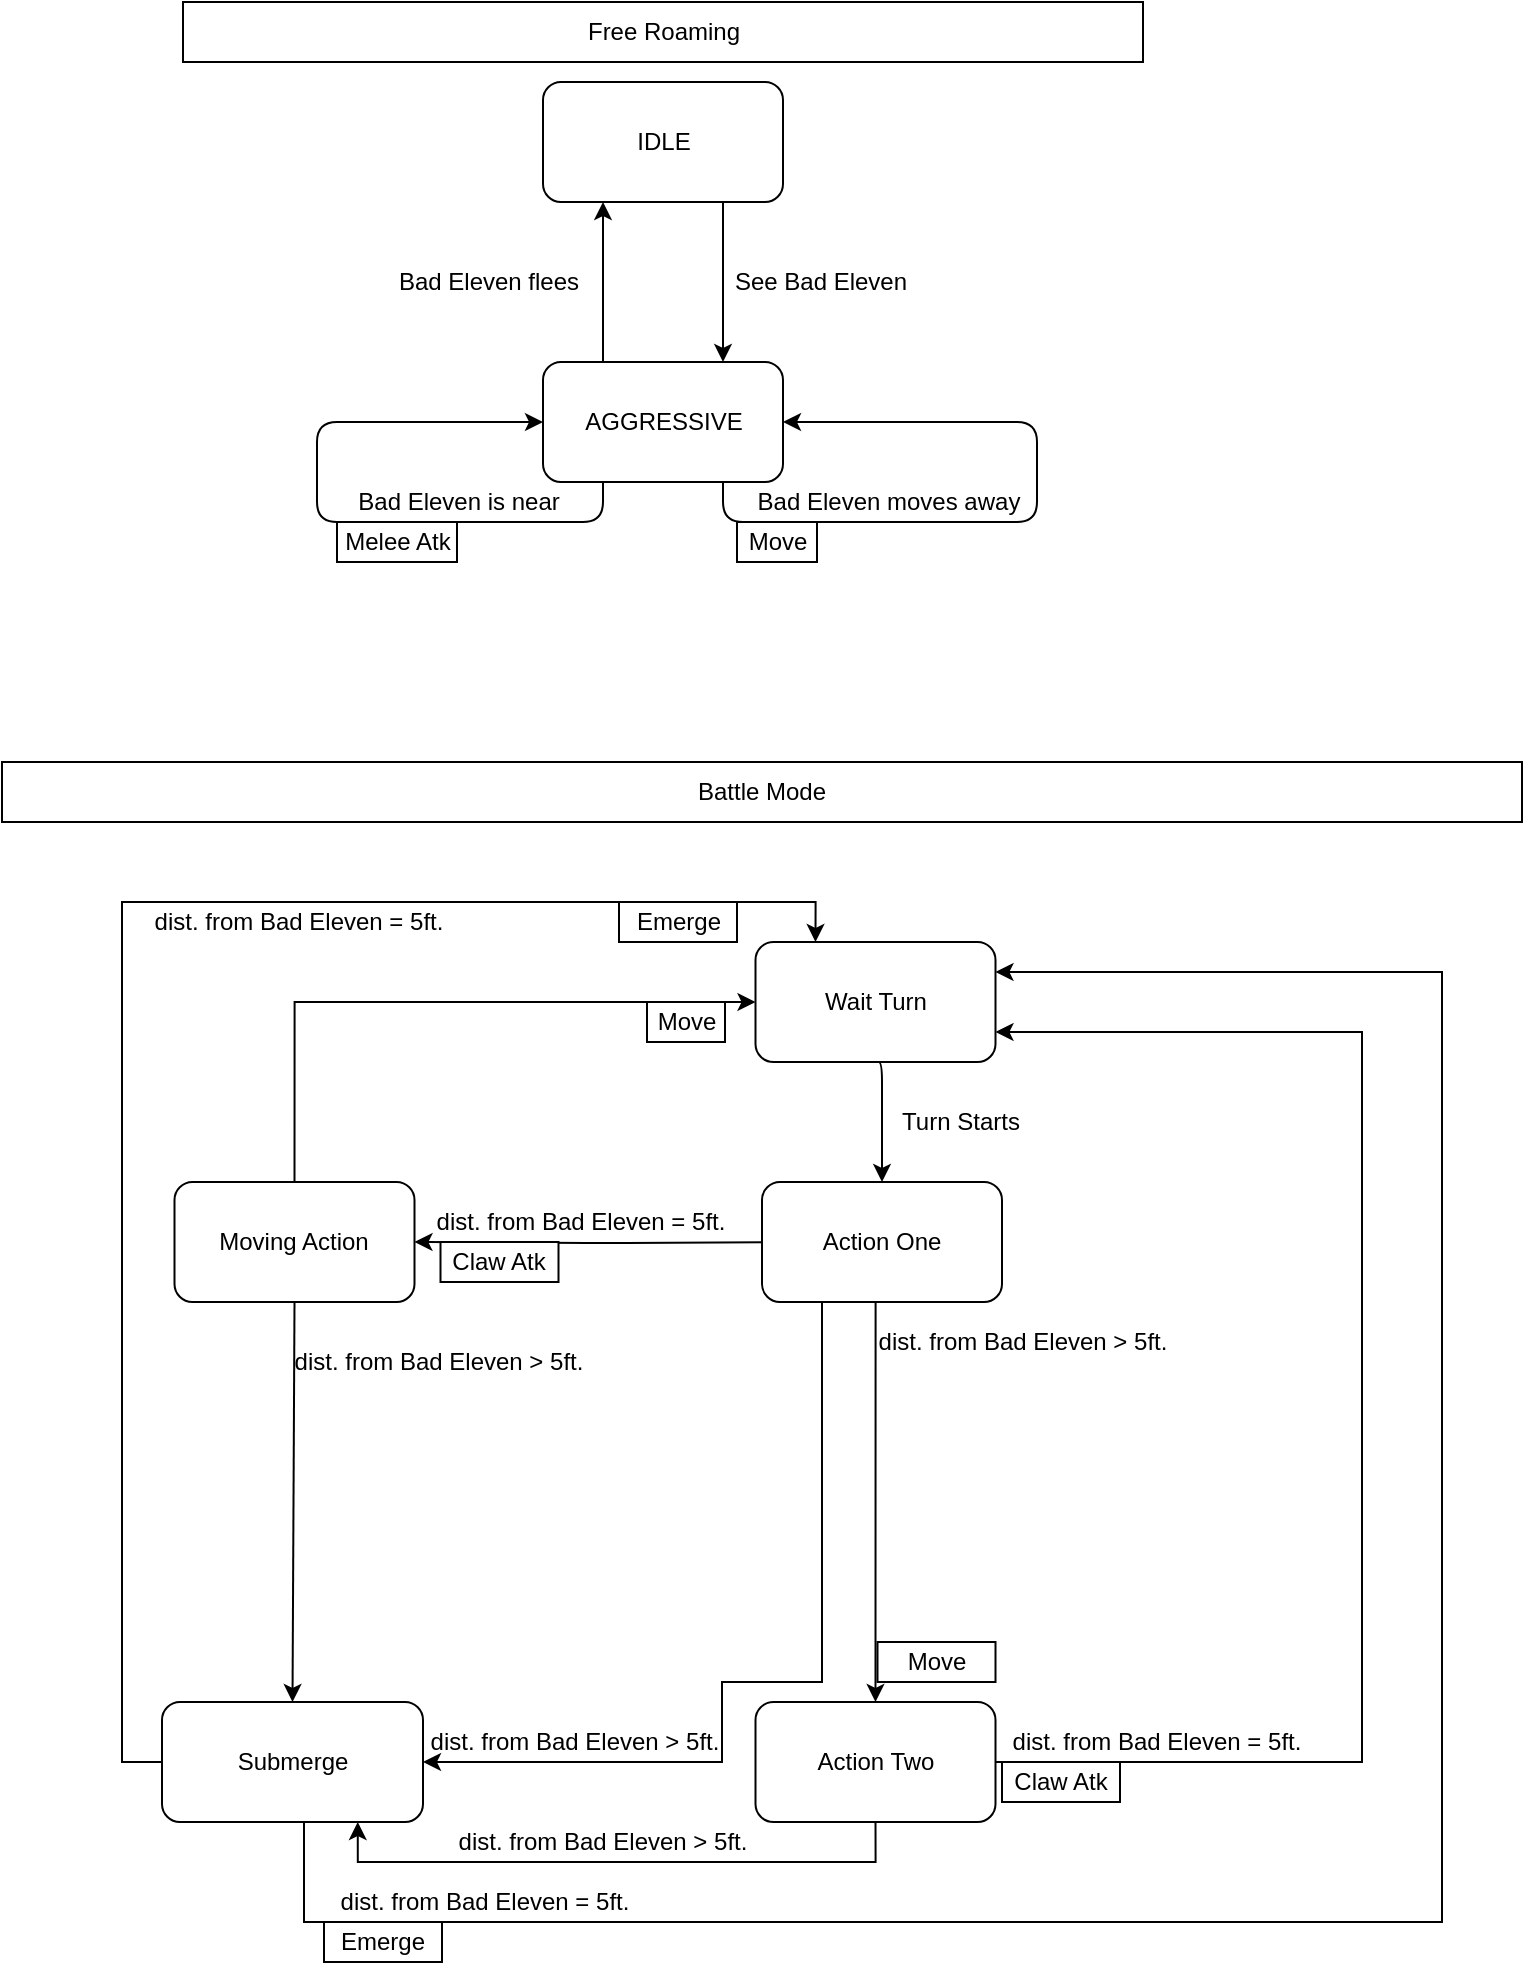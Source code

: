 <mxfile version="12.5.1" type="device"><diagram id="Zlv_XiqWlyx7ft0DZovL" name="Page-1"><mxGraphModel dx="1422" dy="713" grid="1" gridSize="10" guides="1" tooltips="1" connect="1" arrows="1" fold="1" page="1" pageScale="1" pageWidth="827" pageHeight="1169" math="0" shadow="0"><root><mxCell id="0"/><mxCell id="1" parent="0"/><mxCell id="uVq_kR3ZMAJ6x4FoBAPn-3" style="edgeStyle=orthogonalEdgeStyle;rounded=0;orthogonalLoop=1;jettySize=auto;html=1;exitX=0.75;exitY=1;exitDx=0;exitDy=0;entryX=0.75;entryY=0;entryDx=0;entryDy=0;" parent="1" source="uVq_kR3ZMAJ6x4FoBAPn-1" target="uVq_kR3ZMAJ6x4FoBAPn-2" edge="1"><mxGeometry relative="1" as="geometry"/></mxCell><mxCell id="uVq_kR3ZMAJ6x4FoBAPn-1" value="IDLE" style="rounded=1;whiteSpace=wrap;html=1;" parent="1" vertex="1"><mxGeometry x="310.5" y="80" width="120" height="60" as="geometry"/></mxCell><mxCell id="uVq_kR3ZMAJ6x4FoBAPn-4" style="edgeStyle=orthogonalEdgeStyle;rounded=0;orthogonalLoop=1;jettySize=auto;html=1;exitX=0.25;exitY=0;exitDx=0;exitDy=0;entryX=0.25;entryY=1;entryDx=0;entryDy=0;" parent="1" source="uVq_kR3ZMAJ6x4FoBAPn-2" target="uVq_kR3ZMAJ6x4FoBAPn-1" edge="1"><mxGeometry relative="1" as="geometry"/></mxCell><mxCell id="uVq_kR3ZMAJ6x4FoBAPn-2" value="AGGRESSIVE" style="rounded=1;whiteSpace=wrap;html=1;" parent="1" vertex="1"><mxGeometry x="310.5" y="220" width="120" height="60" as="geometry"/></mxCell><mxCell id="uVq_kR3ZMAJ6x4FoBAPn-5" value="See Bad Eleven" style="text;html=1;align=center;verticalAlign=middle;resizable=0;points=[];autosize=1;" parent="1" vertex="1"><mxGeometry x="398.5" y="170" width="100" height="20" as="geometry"/></mxCell><mxCell id="uVq_kR3ZMAJ6x4FoBAPn-6" value="Bad Eleven flees" style="text;html=1;align=center;verticalAlign=middle;resizable=0;points=[];autosize=1;" parent="1" vertex="1"><mxGeometry x="227.5" y="170" width="110" height="20" as="geometry"/></mxCell><mxCell id="uVq_kR3ZMAJ6x4FoBAPn-8" style="edgeStyle=orthogonalEdgeStyle;orthogonalLoop=1;jettySize=auto;html=1;exitX=0.75;exitY=1;exitDx=0;exitDy=0;entryX=1;entryY=0.5;entryDx=0;entryDy=0;rounded=1;" parent="1" source="uVq_kR3ZMAJ6x4FoBAPn-2" target="uVq_kR3ZMAJ6x4FoBAPn-2" edge="1"><mxGeometry relative="1" as="geometry"><Array as="points"><mxPoint x="400.5" y="300"/><mxPoint x="557.5" y="300"/><mxPoint x="557.5" y="250"/></Array></mxGeometry></mxCell><mxCell id="uVq_kR3ZMAJ6x4FoBAPn-9" value="Bad Eleven moves away" style="text;html=1;align=center;verticalAlign=middle;resizable=0;points=[];autosize=1;" parent="1" vertex="1"><mxGeometry x="407.5" y="280" width="150" height="20" as="geometry"/></mxCell><mxCell id="uVq_kR3ZMAJ6x4FoBAPn-10" value="Move" style="rounded=0;whiteSpace=wrap;html=1;" parent="1" vertex="1"><mxGeometry x="407.5" y="300" width="40" height="20" as="geometry"/></mxCell><mxCell id="uVq_kR3ZMAJ6x4FoBAPn-12" style="edgeStyle=orthogonalEdgeStyle;rounded=1;orthogonalLoop=1;jettySize=auto;html=1;exitX=0.25;exitY=1;exitDx=0;exitDy=0;entryX=0;entryY=0.5;entryDx=0;entryDy=0;" parent="1" source="uVq_kR3ZMAJ6x4FoBAPn-2" target="uVq_kR3ZMAJ6x4FoBAPn-2" edge="1"><mxGeometry relative="1" as="geometry"><Array as="points"><mxPoint x="340.5" y="300"/><mxPoint x="197.5" y="300"/><mxPoint x="197.5" y="250"/></Array></mxGeometry></mxCell><mxCell id="uVq_kR3ZMAJ6x4FoBAPn-13" value="Bad Eleven is near" style="text;html=1;align=center;verticalAlign=middle;resizable=0;points=[];autosize=1;" parent="1" vertex="1"><mxGeometry x="207.5" y="280" width="120" height="20" as="geometry"/></mxCell><mxCell id="uVq_kR3ZMAJ6x4FoBAPn-14" value="Melee Atk" style="rounded=0;whiteSpace=wrap;html=1;" parent="1" vertex="1"><mxGeometry x="207.5" y="300" width="60" height="20" as="geometry"/></mxCell><mxCell id="uVq_kR3ZMAJ6x4FoBAPn-15" value="Free Roaming" style="rounded=0;whiteSpace=wrap;html=1;" parent="1" vertex="1"><mxGeometry x="130.5" y="40" width="480" height="30" as="geometry"/></mxCell><mxCell id="uVq_kR3ZMAJ6x4FoBAPn-16" value="Battle Mode" style="rounded=0;whiteSpace=wrap;html=1;" parent="1" vertex="1"><mxGeometry x="40" y="420" width="760" height="30" as="geometry"/></mxCell><mxCell id="uVq_kR3ZMAJ6x4FoBAPn-28" style="edgeStyle=orthogonalEdgeStyle;rounded=1;orthogonalLoop=1;jettySize=auto;html=1;exitX=0;exitY=0.5;exitDx=0;exitDy=0;entryX=1;entryY=0.5;entryDx=0;entryDy=0;" parent="1" target="uVq_kR3ZMAJ6x4FoBAPn-27" edge="1"><mxGeometry relative="1" as="geometry"><mxPoint x="438.25" y="660" as="sourcePoint"/></mxGeometry></mxCell><mxCell id="1jA8s5-KuCkABn6CEyBo-33" style="edgeStyle=orthogonalEdgeStyle;rounded=0;orthogonalLoop=1;jettySize=auto;html=1;exitX=0.5;exitY=1;exitDx=0;exitDy=0;entryX=0.5;entryY=0;entryDx=0;entryDy=0;" edge="1" parent="1" source="uVq_kR3ZMAJ6x4FoBAPn-17" target="1jA8s5-KuCkABn6CEyBo-27"><mxGeometry relative="1" as="geometry"><Array as="points"><mxPoint x="477" y="690"/></Array></mxGeometry></mxCell><mxCell id="1jA8s5-KuCkABn6CEyBo-43" style="edgeStyle=orthogonalEdgeStyle;rounded=0;orthogonalLoop=1;jettySize=auto;html=1;exitX=0.25;exitY=1;exitDx=0;exitDy=0;entryX=1;entryY=0.5;entryDx=0;entryDy=0;" edge="1" parent="1" source="uVq_kR3ZMAJ6x4FoBAPn-17" target="1jA8s5-KuCkABn6CEyBo-28"><mxGeometry relative="1" as="geometry"><Array as="points"><mxPoint x="450" y="880"/><mxPoint x="400" y="880"/><mxPoint x="400" y="920"/></Array></mxGeometry></mxCell><mxCell id="uVq_kR3ZMAJ6x4FoBAPn-17" value="Action One" style="rounded=1;whiteSpace=wrap;html=1;" parent="1" vertex="1"><mxGeometry x="420" y="630" width="120" height="60" as="geometry"/></mxCell><mxCell id="uVq_kR3ZMAJ6x4FoBAPn-19" style="edgeStyle=orthogonalEdgeStyle;rounded=1;orthogonalLoop=1;jettySize=auto;html=1;exitX=0.5;exitY=1;exitDx=0;exitDy=0;entryX=0.5;entryY=0;entryDx=0;entryDy=0;" parent="1" source="uVq_kR3ZMAJ6x4FoBAPn-18" target="uVq_kR3ZMAJ6x4FoBAPn-17" edge="1"><mxGeometry relative="1" as="geometry"><Array as="points"><mxPoint x="480" y="570"/></Array></mxGeometry></mxCell><mxCell id="uVq_kR3ZMAJ6x4FoBAPn-18" value="Wait Turn" style="rounded=1;whiteSpace=wrap;html=1;" parent="1" vertex="1"><mxGeometry x="416.75" y="510" width="120" height="60" as="geometry"/></mxCell><mxCell id="uVq_kR3ZMAJ6x4FoBAPn-20" value="Turn Starts" style="text;html=1;align=center;verticalAlign=middle;resizable=0;points=[];autosize=1;" parent="1" vertex="1"><mxGeometry x="483.75" y="590" width="70" height="20" as="geometry"/></mxCell><mxCell id="uVq_kR3ZMAJ6x4FoBAPn-34" style="edgeStyle=orthogonalEdgeStyle;rounded=0;orthogonalLoop=1;jettySize=auto;html=1;exitX=0.5;exitY=0;exitDx=0;exitDy=0;entryX=0;entryY=0.5;entryDx=0;entryDy=0;" parent="1" source="uVq_kR3ZMAJ6x4FoBAPn-27" target="uVq_kR3ZMAJ6x4FoBAPn-18" edge="1"><mxGeometry relative="1" as="geometry"/></mxCell><mxCell id="1jA8s5-KuCkABn6CEyBo-49" style="edgeStyle=orthogonalEdgeStyle;rounded=0;orthogonalLoop=1;jettySize=auto;html=1;exitX=0.5;exitY=1;exitDx=0;exitDy=0;entryX=0.5;entryY=0;entryDx=0;entryDy=0;" edge="1" parent="1" source="uVq_kR3ZMAJ6x4FoBAPn-27" target="1jA8s5-KuCkABn6CEyBo-28"><mxGeometry relative="1" as="geometry"><Array as="points"><mxPoint x="185" y="690"/></Array></mxGeometry></mxCell><mxCell id="uVq_kR3ZMAJ6x4FoBAPn-27" value="Moving Action" style="rounded=1;whiteSpace=wrap;html=1;" parent="1" vertex="1"><mxGeometry x="126.25" y="630" width="120" height="60" as="geometry"/></mxCell><mxCell id="uVq_kR3ZMAJ6x4FoBAPn-29" value="dist. from Bad Eleven = 5ft." style="text;html=1;align=center;verticalAlign=middle;resizable=0;points=[];autosize=1;" parent="1" vertex="1"><mxGeometry x="249.25" y="640" width="160" height="20" as="geometry"/></mxCell><mxCell id="uVq_kR3ZMAJ6x4FoBAPn-30" value="Claw Atk" style="rounded=0;whiteSpace=wrap;html=1;" parent="1" vertex="1"><mxGeometry x="259.25" y="660" width="59" height="20" as="geometry"/></mxCell><mxCell id="uVq_kR3ZMAJ6x4FoBAPn-32" value="Move" style="rounded=0;whiteSpace=wrap;html=1;" parent="1" vertex="1"><mxGeometry x="362.5" y="540" width="39" height="20" as="geometry"/></mxCell><mxCell id="1jA8s5-KuCkABn6CEyBo-29" style="edgeStyle=orthogonalEdgeStyle;rounded=0;orthogonalLoop=1;jettySize=auto;html=1;exitX=1;exitY=0.5;exitDx=0;exitDy=0;entryX=1;entryY=0.75;entryDx=0;entryDy=0;" edge="1" parent="1" source="1jA8s5-KuCkABn6CEyBo-27" target="uVq_kR3ZMAJ6x4FoBAPn-18"><mxGeometry relative="1" as="geometry"><Array as="points"><mxPoint x="720" y="920"/><mxPoint x="720" y="555"/></Array></mxGeometry></mxCell><mxCell id="1jA8s5-KuCkABn6CEyBo-36" style="edgeStyle=orthogonalEdgeStyle;rounded=0;orthogonalLoop=1;jettySize=auto;html=1;exitX=0.5;exitY=1;exitDx=0;exitDy=0;entryX=0.75;entryY=1;entryDx=0;entryDy=0;" edge="1" parent="1" source="1jA8s5-KuCkABn6CEyBo-27" target="1jA8s5-KuCkABn6CEyBo-28"><mxGeometry relative="1" as="geometry"/></mxCell><mxCell id="1jA8s5-KuCkABn6CEyBo-27" value="Action Two" style="rounded=1;whiteSpace=wrap;html=1;" vertex="1" parent="1"><mxGeometry x="416.75" y="890" width="120" height="60" as="geometry"/></mxCell><mxCell id="1jA8s5-KuCkABn6CEyBo-39" style="edgeStyle=orthogonalEdgeStyle;rounded=0;orthogonalLoop=1;jettySize=auto;html=1;exitX=0.5;exitY=1;exitDx=0;exitDy=0;entryX=1;entryY=0.25;entryDx=0;entryDy=0;" edge="1" parent="1" source="1jA8s5-KuCkABn6CEyBo-28" target="uVq_kR3ZMAJ6x4FoBAPn-18"><mxGeometry relative="1" as="geometry"><Array as="points"><mxPoint x="191" y="1000"/><mxPoint x="760" y="1000"/><mxPoint x="760" y="525"/></Array></mxGeometry></mxCell><mxCell id="1jA8s5-KuCkABn6CEyBo-45" style="edgeStyle=orthogonalEdgeStyle;rounded=0;orthogonalLoop=1;jettySize=auto;html=1;exitX=0;exitY=0.5;exitDx=0;exitDy=0;entryX=0.25;entryY=0;entryDx=0;entryDy=0;" edge="1" parent="1" source="1jA8s5-KuCkABn6CEyBo-28" target="uVq_kR3ZMAJ6x4FoBAPn-18"><mxGeometry relative="1" as="geometry"/></mxCell><mxCell id="1jA8s5-KuCkABn6CEyBo-28" value="Submerge" style="rounded=1;whiteSpace=wrap;html=1;" vertex="1" parent="1"><mxGeometry x="120" y="890" width="130.5" height="60" as="geometry"/></mxCell><mxCell id="1jA8s5-KuCkABn6CEyBo-30" value="dist. from Bad Eleven = 5ft." style="text;html=1;align=center;verticalAlign=middle;resizable=0;points=[];autosize=1;" vertex="1" parent="1"><mxGeometry x="536.75" y="900" width="160" height="20" as="geometry"/></mxCell><mxCell id="1jA8s5-KuCkABn6CEyBo-32" value="Claw Atk" style="rounded=0;whiteSpace=wrap;html=1;" vertex="1" parent="1"><mxGeometry x="540" y="920" width="59" height="20" as="geometry"/></mxCell><mxCell id="1jA8s5-KuCkABn6CEyBo-34" value="dist. from Bad Eleven &amp;gt; 5ft." style="text;html=1;align=center;verticalAlign=middle;resizable=0;points=[];autosize=1;" vertex="1" parent="1"><mxGeometry x="470" y="700" width="160" height="20" as="geometry"/></mxCell><mxCell id="1jA8s5-KuCkABn6CEyBo-35" value="Move" style="rounded=0;whiteSpace=wrap;html=1;" vertex="1" parent="1"><mxGeometry x="477.75" y="860" width="59" height="20" as="geometry"/></mxCell><mxCell id="1jA8s5-KuCkABn6CEyBo-38" value="dist. from Bad Eleven &amp;gt; 5ft." style="text;html=1;align=center;verticalAlign=middle;resizable=0;points=[];autosize=1;" vertex="1" parent="1"><mxGeometry x="260" y="950" width="160" height="20" as="geometry"/></mxCell><mxCell id="1jA8s5-KuCkABn6CEyBo-42" value="Emerge" style="rounded=0;whiteSpace=wrap;html=1;" vertex="1" parent="1"><mxGeometry x="201" y="1000" width="59" height="20" as="geometry"/></mxCell><mxCell id="1jA8s5-KuCkABn6CEyBo-46" value="Emerge" style="rounded=0;whiteSpace=wrap;html=1;" vertex="1" parent="1"><mxGeometry x="348.5" y="490" width="59" height="20" as="geometry"/></mxCell><mxCell id="1jA8s5-KuCkABn6CEyBo-51" value="dist. from Bad Eleven &amp;gt; 5ft." style="text;html=1;align=center;verticalAlign=middle;resizable=0;points=[];autosize=1;" vertex="1" parent="1"><mxGeometry x="177.5" y="710" width="160" height="20" as="geometry"/></mxCell><mxCell id="1jA8s5-KuCkABn6CEyBo-52" value="dist. from Bad Eleven &amp;gt; 5ft." style="text;html=1;align=center;verticalAlign=middle;resizable=0;points=[];autosize=1;" vertex="1" parent="1"><mxGeometry x="246.25" y="900" width="160" height="20" as="geometry"/></mxCell><mxCell id="1jA8s5-KuCkABn6CEyBo-53" value="dist. from Bad Eleven = 5ft." style="text;html=1;align=center;verticalAlign=middle;resizable=0;points=[];autosize=1;" vertex="1" parent="1"><mxGeometry x="201" y="980" width="160" height="20" as="geometry"/></mxCell><mxCell id="1jA8s5-KuCkABn6CEyBo-55" value="dist. from Bad Eleven = 5ft." style="text;html=1;align=center;verticalAlign=middle;resizable=0;points=[];autosize=1;" vertex="1" parent="1"><mxGeometry x="107.5" y="490" width="160" height="20" as="geometry"/></mxCell></root></mxGraphModel></diagram></mxfile>